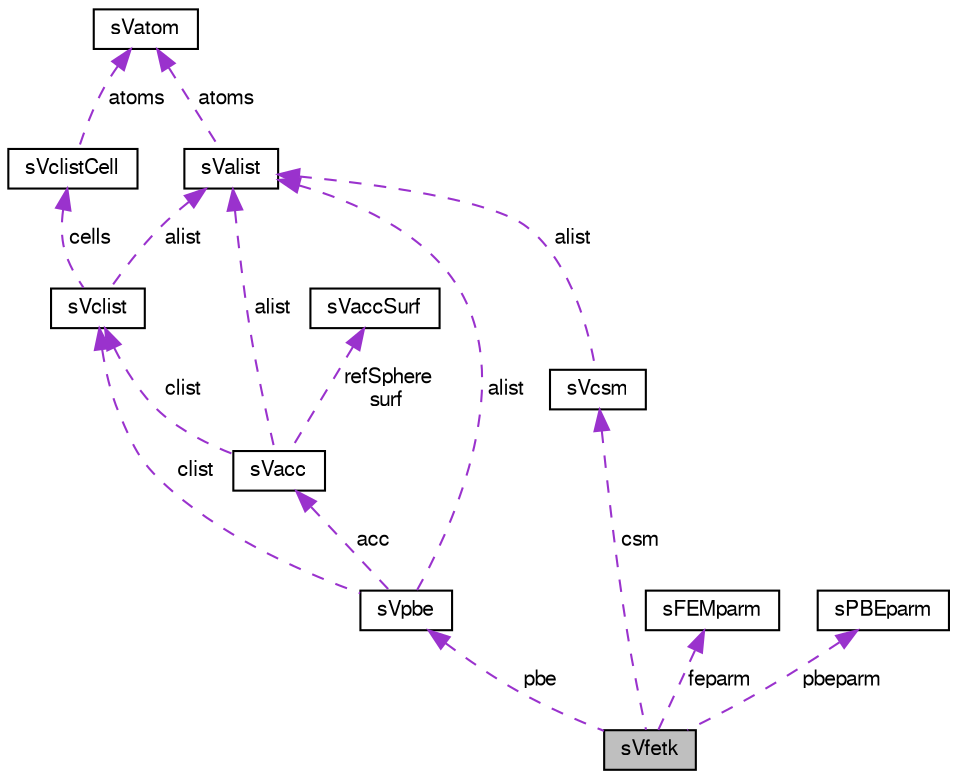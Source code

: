 digraph "sVfetk"
{
  edge [fontname="FreeSans",fontsize="10",labelfontname="FreeSans",labelfontsize="10"];
  node [fontname="FreeSans",fontsize="10",shape=record];
  Node1 [label="sVfetk",height=0.2,width=0.4,color="black", fillcolor="grey75", style="filled" fontcolor="black"];
  Node2 -> Node1 [dir="back",color="darkorchid3",fontsize="10",style="dashed",label=" csm" ,fontname="FreeSans"];
  Node2 [label="sVcsm",height=0.2,width=0.4,color="black", fillcolor="white", style="filled",URL="$structs_vcsm.html",tooltip="Charge-simplex map class."];
  Node3 -> Node2 [dir="back",color="darkorchid3",fontsize="10",style="dashed",label=" alist" ,fontname="FreeSans"];
  Node3 [label="sValist",height=0.2,width=0.4,color="black", fillcolor="white", style="filled",URL="$structs_valist.html",tooltip="Container class for list of atom objects."];
  Node4 -> Node3 [dir="back",color="darkorchid3",fontsize="10",style="dashed",label=" atoms" ,fontname="FreeSans"];
  Node4 [label="sVatom",height=0.2,width=0.4,color="black", fillcolor="white", style="filled",URL="$structs_vatom.html",tooltip="Contains public data members for Vatom class/module."];
  Node5 -> Node1 [dir="back",color="darkorchid3",fontsize="10",style="dashed",label=" pbe" ,fontname="FreeSans"];
  Node5 [label="sVpbe",height=0.2,width=0.4,color="black", fillcolor="white", style="filled",URL="$structs_vpbe.html",tooltip="Contains public data members for Vpbe class/module."];
  Node6 -> Node5 [dir="back",color="darkorchid3",fontsize="10",style="dashed",label=" acc" ,fontname="FreeSans"];
  Node6 [label="sVacc",height=0.2,width=0.4,color="black", fillcolor="white", style="filled",URL="$structs_vacc.html",tooltip="Oracle for solvent- and ion-accessibility around a biomolecule."];
  Node3 -> Node6 [dir="back",color="darkorchid3",fontsize="10",style="dashed",label=" alist" ,fontname="FreeSans"];
  Node7 -> Node6 [dir="back",color="darkorchid3",fontsize="10",style="dashed",label=" clist" ,fontname="FreeSans"];
  Node7 [label="sVclist",height=0.2,width=0.4,color="black", fillcolor="white", style="filled",URL="$structs_vclist.html",tooltip="Atom cell list."];
  Node3 -> Node7 [dir="back",color="darkorchid3",fontsize="10",style="dashed",label=" alist" ,fontname="FreeSans"];
  Node8 -> Node7 [dir="back",color="darkorchid3",fontsize="10",style="dashed",label=" cells" ,fontname="FreeSans"];
  Node8 [label="sVclistCell",height=0.2,width=0.4,color="black", fillcolor="white", style="filled",URL="$structs_vclist_cell.html",tooltip="Atom cell list cell."];
  Node4 -> Node8 [dir="back",color="darkorchid3",fontsize="10",style="dashed",label=" atoms" ,fontname="FreeSans"];
  Node9 -> Node6 [dir="back",color="darkorchid3",fontsize="10",style="dashed",label=" refSphere\nsurf" ,fontname="FreeSans"];
  Node9 [label="sVaccSurf",height=0.2,width=0.4,color="black", fillcolor="white", style="filled",URL="$structs_vacc_surf.html",tooltip="Surface object list of per-atom surface points."];
  Node3 -> Node5 [dir="back",color="darkorchid3",fontsize="10",style="dashed",label=" alist" ,fontname="FreeSans"];
  Node7 -> Node5 [dir="back",color="darkorchid3",fontsize="10",style="dashed",label=" clist" ,fontname="FreeSans"];
  Node10 -> Node1 [dir="back",color="darkorchid3",fontsize="10",style="dashed",label=" feparm" ,fontname="FreeSans"];
  Node10 [label="sFEMparm",height=0.2,width=0.4,color="black", fillcolor="white", style="filled",URL="$structs_f_e_mparm.html",tooltip="Parameter structure for FEM-specific variables from input files."];
  Node11 -> Node1 [dir="back",color="darkorchid3",fontsize="10",style="dashed",label=" pbeparm" ,fontname="FreeSans"];
  Node11 [label="sPBEparm",height=0.2,width=0.4,color="black", fillcolor="white", style="filled",URL="$structs_p_b_eparm.html",tooltip="Parameter structure for PBE variables from input files."];
}
